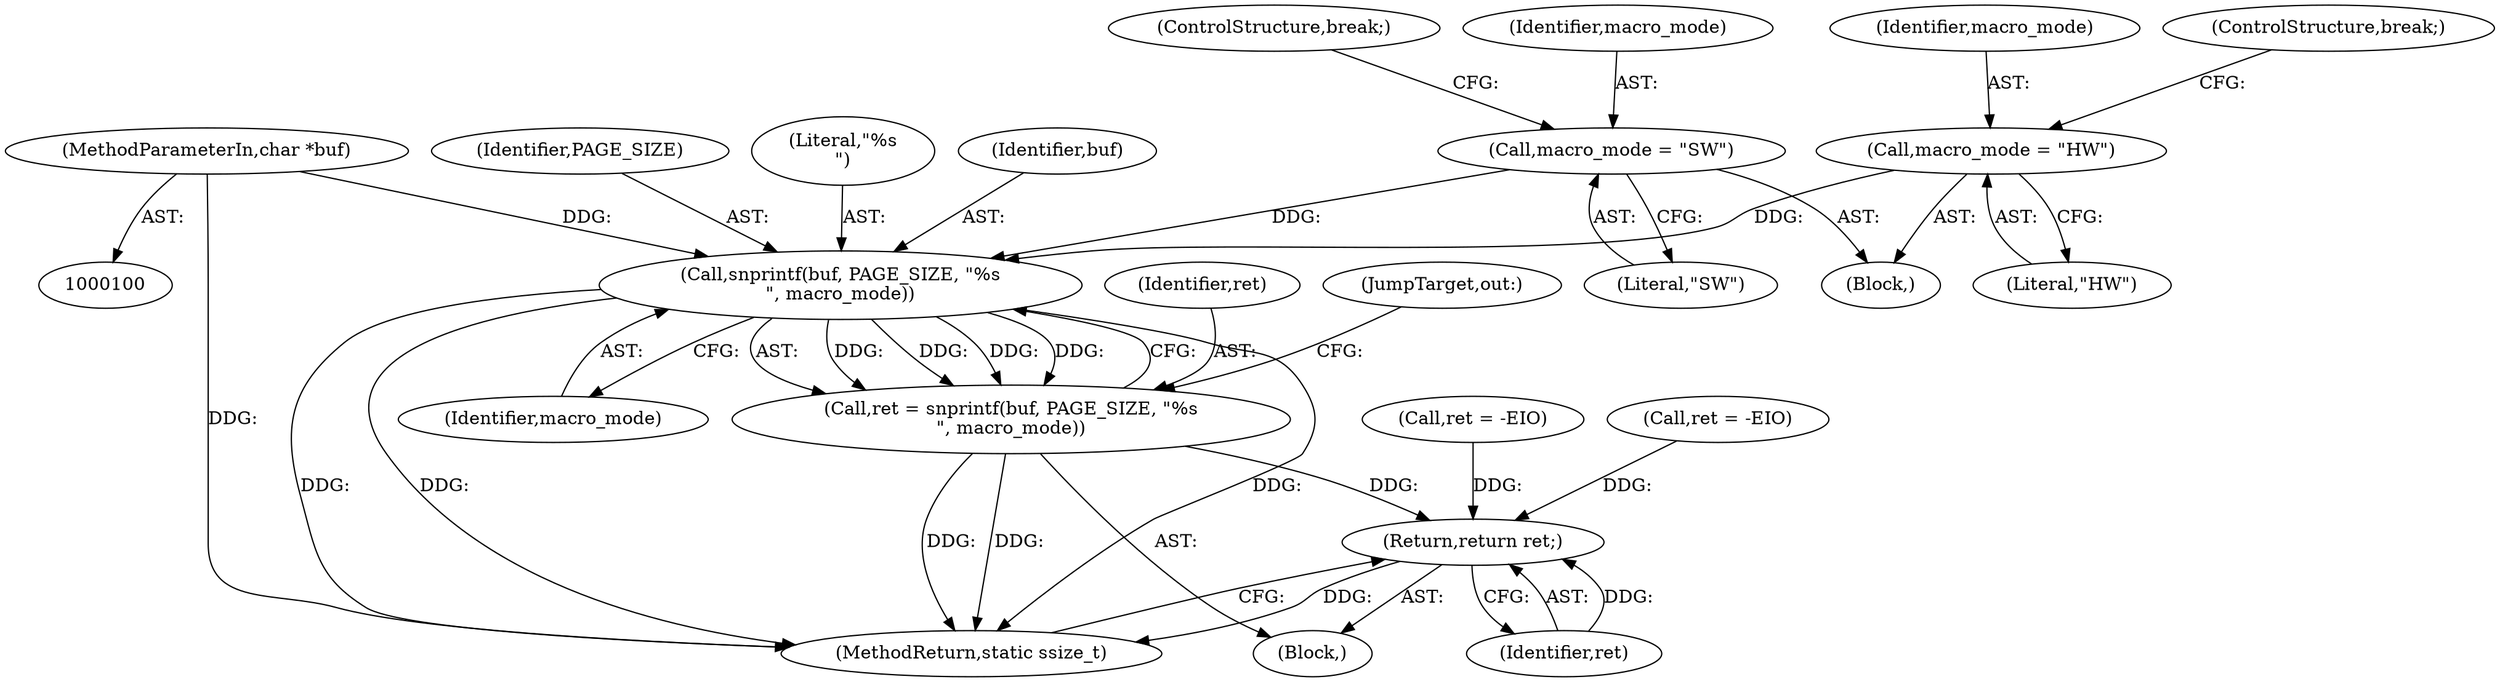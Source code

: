 digraph "0_linux_6d104af38b570d37aa32a5803b04c354f8ed513d_1@API" {
"1000192" [label="(Call,snprintf(buf, PAGE_SIZE, \"%s\n\", macro_mode))"];
"1000103" [label="(MethodParameterIn,char *buf)"];
"1000169" [label="(Call,macro_mode = \"HW\")"];
"1000174" [label="(Call,macro_mode = \"SW\")"];
"1000190" [label="(Call,ret = snprintf(buf, PAGE_SIZE, \"%s\n\", macro_mode))"];
"1000200" [label="(Return,return ret;)"];
"1000190" [label="(Call,ret = snprintf(buf, PAGE_SIZE, \"%s\n\", macro_mode))"];
"1000177" [label="(ControlStructure,break;)"];
"1000194" [label="(Identifier,PAGE_SIZE)"];
"1000192" [label="(Call,snprintf(buf, PAGE_SIZE, \"%s\n\", macro_mode))"];
"1000200" [label="(Return,return ret;)"];
"1000195" [label="(Literal,\"%s\n\")"];
"1000174" [label="(Call,macro_mode = \"SW\")"];
"1000191" [label="(Identifier,ret)"];
"1000171" [label="(Literal,\"HW\")"];
"1000197" [label="(JumpTarget,out:)"];
"1000201" [label="(Identifier,ret)"];
"1000176" [label="(Literal,\"SW\")"];
"1000170" [label="(Identifier,macro_mode)"];
"1000103" [label="(MethodParameterIn,char *buf)"];
"1000175" [label="(Identifier,macro_mode)"];
"1000196" [label="(Identifier,macro_mode)"];
"1000158" [label="(Call,ret = -EIO)"];
"1000172" [label="(ControlStructure,break;)"];
"1000193" [label="(Identifier,buf)"];
"1000202" [label="(MethodReturn,static ssize_t)"];
"1000167" [label="(Block,)"];
"1000104" [label="(Block,)"];
"1000185" [label="(Call,ret = -EIO)"];
"1000169" [label="(Call,macro_mode = \"HW\")"];
"1000192" -> "1000190"  [label="AST: "];
"1000192" -> "1000196"  [label="CFG: "];
"1000193" -> "1000192"  [label="AST: "];
"1000194" -> "1000192"  [label="AST: "];
"1000195" -> "1000192"  [label="AST: "];
"1000196" -> "1000192"  [label="AST: "];
"1000190" -> "1000192"  [label="CFG: "];
"1000192" -> "1000202"  [label="DDG: "];
"1000192" -> "1000202"  [label="DDG: "];
"1000192" -> "1000202"  [label="DDG: "];
"1000192" -> "1000190"  [label="DDG: "];
"1000192" -> "1000190"  [label="DDG: "];
"1000192" -> "1000190"  [label="DDG: "];
"1000192" -> "1000190"  [label="DDG: "];
"1000103" -> "1000192"  [label="DDG: "];
"1000169" -> "1000192"  [label="DDG: "];
"1000174" -> "1000192"  [label="DDG: "];
"1000103" -> "1000100"  [label="AST: "];
"1000103" -> "1000202"  [label="DDG: "];
"1000169" -> "1000167"  [label="AST: "];
"1000169" -> "1000171"  [label="CFG: "];
"1000170" -> "1000169"  [label="AST: "];
"1000171" -> "1000169"  [label="AST: "];
"1000172" -> "1000169"  [label="CFG: "];
"1000174" -> "1000167"  [label="AST: "];
"1000174" -> "1000176"  [label="CFG: "];
"1000175" -> "1000174"  [label="AST: "];
"1000176" -> "1000174"  [label="AST: "];
"1000177" -> "1000174"  [label="CFG: "];
"1000190" -> "1000104"  [label="AST: "];
"1000191" -> "1000190"  [label="AST: "];
"1000197" -> "1000190"  [label="CFG: "];
"1000190" -> "1000202"  [label="DDG: "];
"1000190" -> "1000202"  [label="DDG: "];
"1000190" -> "1000200"  [label="DDG: "];
"1000200" -> "1000104"  [label="AST: "];
"1000200" -> "1000201"  [label="CFG: "];
"1000201" -> "1000200"  [label="AST: "];
"1000202" -> "1000200"  [label="CFG: "];
"1000200" -> "1000202"  [label="DDG: "];
"1000201" -> "1000200"  [label="DDG: "];
"1000158" -> "1000200"  [label="DDG: "];
"1000185" -> "1000200"  [label="DDG: "];
}
